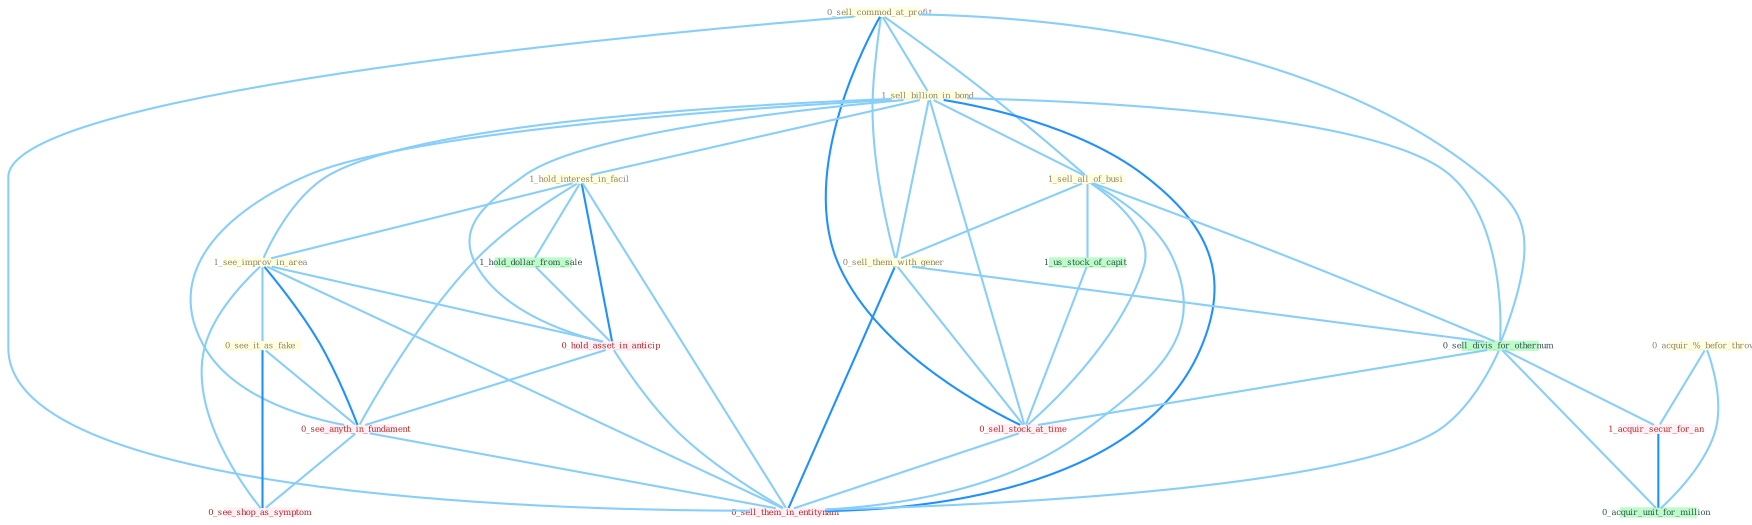 Graph G{ 
    node
    [shape=polygon,style=filled,width=.5,height=.06,color="#BDFCC9",fixedsize=true,fontsize=4,
    fontcolor="#2f4f4f"];
    {node
    [color="#ffffe0", fontcolor="#8b7d6b"] "0_sell_commod_at_profit " "1_sell_billion_in_bond " "1_hold_interest_in_facil " "1_see_improv_in_area " "1_sell_all_of_busi " "0_see_it_as_fake " "0_acquir_%_befor_throw " "0_sell_them_with_gener "}
{node [color="#fff0f5", fontcolor="#b22222"] "1_acquir_secur_for_an " "0_hold_asset_in_anticip " "0_sell_stock_at_time " "0_see_anyth_in_fundament " "0_see_shop_as_symptom " "0_sell_them_in_entitynam "}
edge [color="#B0E2FF"];

	"0_sell_commod_at_profit " -- "1_sell_billion_in_bond " [w="1", color="#87cefa" ];
	"0_sell_commod_at_profit " -- "1_sell_all_of_busi " [w="1", color="#87cefa" ];
	"0_sell_commod_at_profit " -- "0_sell_them_with_gener " [w="1", color="#87cefa" ];
	"0_sell_commod_at_profit " -- "0_sell_divis_for_othernum " [w="1", color="#87cefa" ];
	"0_sell_commod_at_profit " -- "0_sell_stock_at_time " [w="2", color="#1e90ff" , len=0.8];
	"0_sell_commod_at_profit " -- "0_sell_them_in_entitynam " [w="1", color="#87cefa" ];
	"1_sell_billion_in_bond " -- "1_hold_interest_in_facil " [w="1", color="#87cefa" ];
	"1_sell_billion_in_bond " -- "1_see_improv_in_area " [w="1", color="#87cefa" ];
	"1_sell_billion_in_bond " -- "1_sell_all_of_busi " [w="1", color="#87cefa" ];
	"1_sell_billion_in_bond " -- "0_sell_them_with_gener " [w="1", color="#87cefa" ];
	"1_sell_billion_in_bond " -- "0_sell_divis_for_othernum " [w="1", color="#87cefa" ];
	"1_sell_billion_in_bond " -- "0_hold_asset_in_anticip " [w="1", color="#87cefa" ];
	"1_sell_billion_in_bond " -- "0_sell_stock_at_time " [w="1", color="#87cefa" ];
	"1_sell_billion_in_bond " -- "0_see_anyth_in_fundament " [w="1", color="#87cefa" ];
	"1_sell_billion_in_bond " -- "0_sell_them_in_entitynam " [w="2", color="#1e90ff" , len=0.8];
	"1_hold_interest_in_facil " -- "1_see_improv_in_area " [w="1", color="#87cefa" ];
	"1_hold_interest_in_facil " -- "1_hold_dollar_from_sale " [w="1", color="#87cefa" ];
	"1_hold_interest_in_facil " -- "0_hold_asset_in_anticip " [w="2", color="#1e90ff" , len=0.8];
	"1_hold_interest_in_facil " -- "0_see_anyth_in_fundament " [w="1", color="#87cefa" ];
	"1_hold_interest_in_facil " -- "0_sell_them_in_entitynam " [w="1", color="#87cefa" ];
	"1_see_improv_in_area " -- "0_see_it_as_fake " [w="1", color="#87cefa" ];
	"1_see_improv_in_area " -- "0_hold_asset_in_anticip " [w="1", color="#87cefa" ];
	"1_see_improv_in_area " -- "0_see_anyth_in_fundament " [w="2", color="#1e90ff" , len=0.8];
	"1_see_improv_in_area " -- "0_see_shop_as_symptom " [w="1", color="#87cefa" ];
	"1_see_improv_in_area " -- "0_sell_them_in_entitynam " [w="1", color="#87cefa" ];
	"1_sell_all_of_busi " -- "0_sell_them_with_gener " [w="1", color="#87cefa" ];
	"1_sell_all_of_busi " -- "0_sell_divis_for_othernum " [w="1", color="#87cefa" ];
	"1_sell_all_of_busi " -- "1_us_stock_of_capit " [w="1", color="#87cefa" ];
	"1_sell_all_of_busi " -- "0_sell_stock_at_time " [w="1", color="#87cefa" ];
	"1_sell_all_of_busi " -- "0_sell_them_in_entitynam " [w="1", color="#87cefa" ];
	"0_see_it_as_fake " -- "0_see_anyth_in_fundament " [w="1", color="#87cefa" ];
	"0_see_it_as_fake " -- "0_see_shop_as_symptom " [w="2", color="#1e90ff" , len=0.8];
	"0_acquir_%_befor_throw " -- "1_acquir_secur_for_an " [w="1", color="#87cefa" ];
	"0_acquir_%_befor_throw " -- "0_acquir_unit_for_million " [w="1", color="#87cefa" ];
	"0_sell_them_with_gener " -- "0_sell_divis_for_othernum " [w="1", color="#87cefa" ];
	"0_sell_them_with_gener " -- "0_sell_stock_at_time " [w="1", color="#87cefa" ];
	"0_sell_them_with_gener " -- "0_sell_them_in_entitynam " [w="2", color="#1e90ff" , len=0.8];
	"0_sell_divis_for_othernum " -- "1_acquir_secur_for_an " [w="1", color="#87cefa" ];
	"0_sell_divis_for_othernum " -- "0_sell_stock_at_time " [w="1", color="#87cefa" ];
	"0_sell_divis_for_othernum " -- "0_acquir_unit_for_million " [w="1", color="#87cefa" ];
	"0_sell_divis_for_othernum " -- "0_sell_them_in_entitynam " [w="1", color="#87cefa" ];
	"1_acquir_secur_for_an " -- "0_acquir_unit_for_million " [w="2", color="#1e90ff" , len=0.8];
	"1_us_stock_of_capit " -- "0_sell_stock_at_time " [w="1", color="#87cefa" ];
	"1_hold_dollar_from_sale " -- "0_hold_asset_in_anticip " [w="1", color="#87cefa" ];
	"0_hold_asset_in_anticip " -- "0_see_anyth_in_fundament " [w="1", color="#87cefa" ];
	"0_hold_asset_in_anticip " -- "0_sell_them_in_entitynam " [w="1", color="#87cefa" ];
	"0_sell_stock_at_time " -- "0_sell_them_in_entitynam " [w="1", color="#87cefa" ];
	"0_see_anyth_in_fundament " -- "0_see_shop_as_symptom " [w="1", color="#87cefa" ];
	"0_see_anyth_in_fundament " -- "0_sell_them_in_entitynam " [w="1", color="#87cefa" ];
}